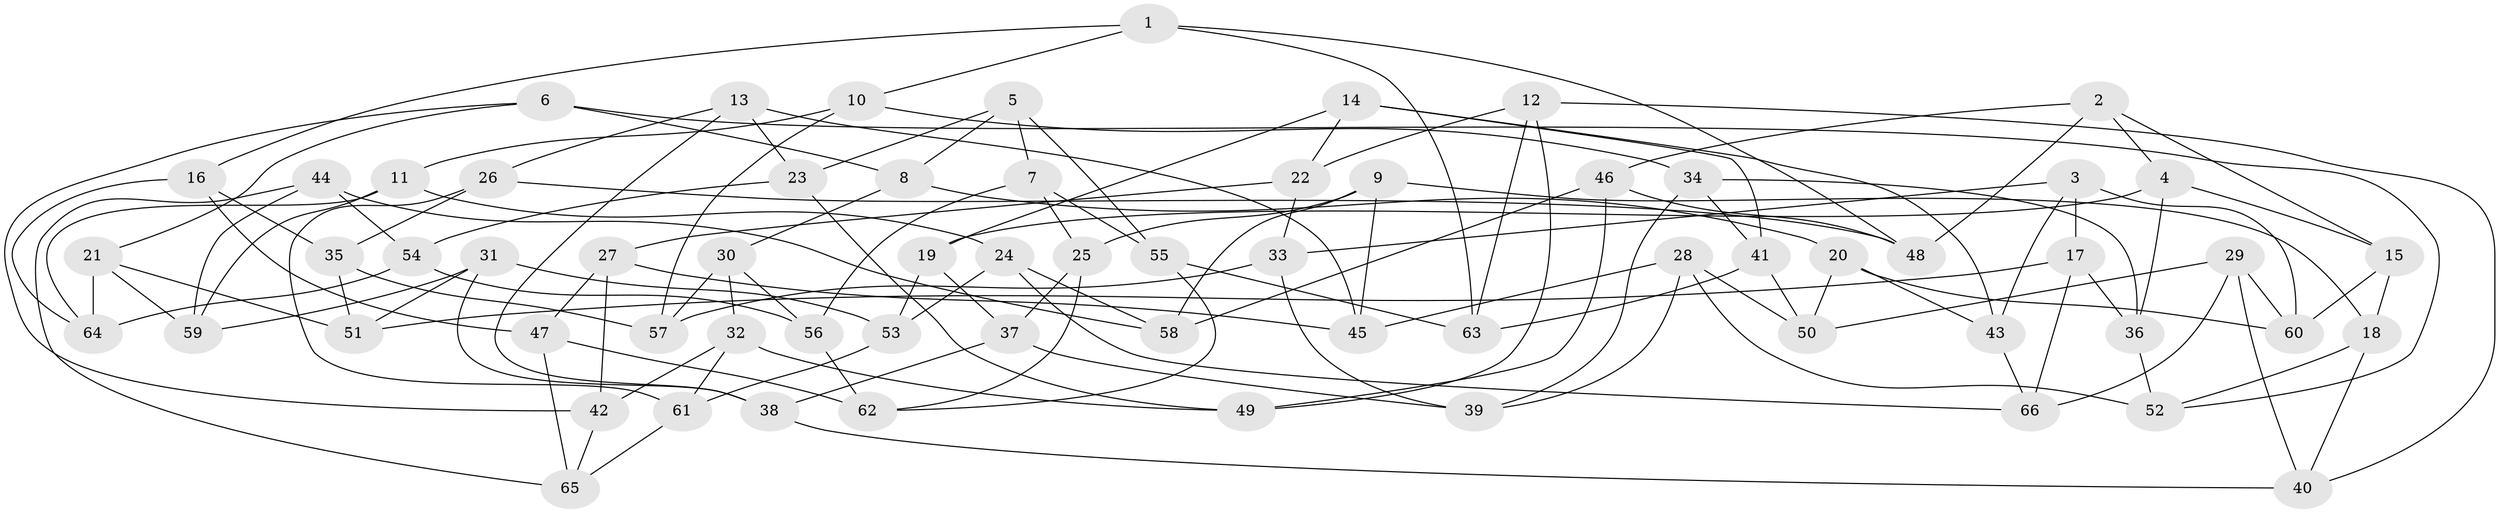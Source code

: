 // coarse degree distribution, {6: 0.6, 4: 0.35, 5: 0.05}
// Generated by graph-tools (version 1.1) at 2025/42/03/06/25 10:42:20]
// undirected, 66 vertices, 132 edges
graph export_dot {
graph [start="1"]
  node [color=gray90,style=filled];
  1;
  2;
  3;
  4;
  5;
  6;
  7;
  8;
  9;
  10;
  11;
  12;
  13;
  14;
  15;
  16;
  17;
  18;
  19;
  20;
  21;
  22;
  23;
  24;
  25;
  26;
  27;
  28;
  29;
  30;
  31;
  32;
  33;
  34;
  35;
  36;
  37;
  38;
  39;
  40;
  41;
  42;
  43;
  44;
  45;
  46;
  47;
  48;
  49;
  50;
  51;
  52;
  53;
  54;
  55;
  56;
  57;
  58;
  59;
  60;
  61;
  62;
  63;
  64;
  65;
  66;
  1 -- 16;
  1 -- 48;
  1 -- 63;
  1 -- 10;
  2 -- 46;
  2 -- 48;
  2 -- 4;
  2 -- 15;
  3 -- 33;
  3 -- 17;
  3 -- 43;
  3 -- 60;
  4 -- 19;
  4 -- 15;
  4 -- 36;
  5 -- 7;
  5 -- 23;
  5 -- 55;
  5 -- 8;
  6 -- 21;
  6 -- 8;
  6 -- 42;
  6 -- 52;
  7 -- 55;
  7 -- 25;
  7 -- 56;
  8 -- 20;
  8 -- 30;
  9 -- 58;
  9 -- 45;
  9 -- 18;
  9 -- 25;
  10 -- 11;
  10 -- 34;
  10 -- 57;
  11 -- 59;
  11 -- 64;
  11 -- 24;
  12 -- 40;
  12 -- 49;
  12 -- 63;
  12 -- 22;
  13 -- 38;
  13 -- 45;
  13 -- 26;
  13 -- 23;
  14 -- 43;
  14 -- 22;
  14 -- 19;
  14 -- 41;
  15 -- 60;
  15 -- 18;
  16 -- 47;
  16 -- 64;
  16 -- 35;
  17 -- 36;
  17 -- 66;
  17 -- 51;
  18 -- 40;
  18 -- 52;
  19 -- 53;
  19 -- 37;
  20 -- 43;
  20 -- 60;
  20 -- 50;
  21 -- 59;
  21 -- 51;
  21 -- 64;
  22 -- 27;
  22 -- 33;
  23 -- 54;
  23 -- 49;
  24 -- 58;
  24 -- 66;
  24 -- 53;
  25 -- 37;
  25 -- 62;
  26 -- 35;
  26 -- 48;
  26 -- 61;
  27 -- 47;
  27 -- 42;
  27 -- 45;
  28 -- 52;
  28 -- 45;
  28 -- 50;
  28 -- 39;
  29 -- 66;
  29 -- 50;
  29 -- 40;
  29 -- 60;
  30 -- 56;
  30 -- 57;
  30 -- 32;
  31 -- 59;
  31 -- 51;
  31 -- 53;
  31 -- 38;
  32 -- 49;
  32 -- 61;
  32 -- 42;
  33 -- 57;
  33 -- 39;
  34 -- 41;
  34 -- 39;
  34 -- 36;
  35 -- 57;
  35 -- 51;
  36 -- 52;
  37 -- 38;
  37 -- 39;
  38 -- 40;
  41 -- 50;
  41 -- 63;
  42 -- 65;
  43 -- 66;
  44 -- 65;
  44 -- 54;
  44 -- 58;
  44 -- 59;
  46 -- 58;
  46 -- 49;
  46 -- 48;
  47 -- 65;
  47 -- 62;
  53 -- 61;
  54 -- 56;
  54 -- 64;
  55 -- 62;
  55 -- 63;
  56 -- 62;
  61 -- 65;
}
